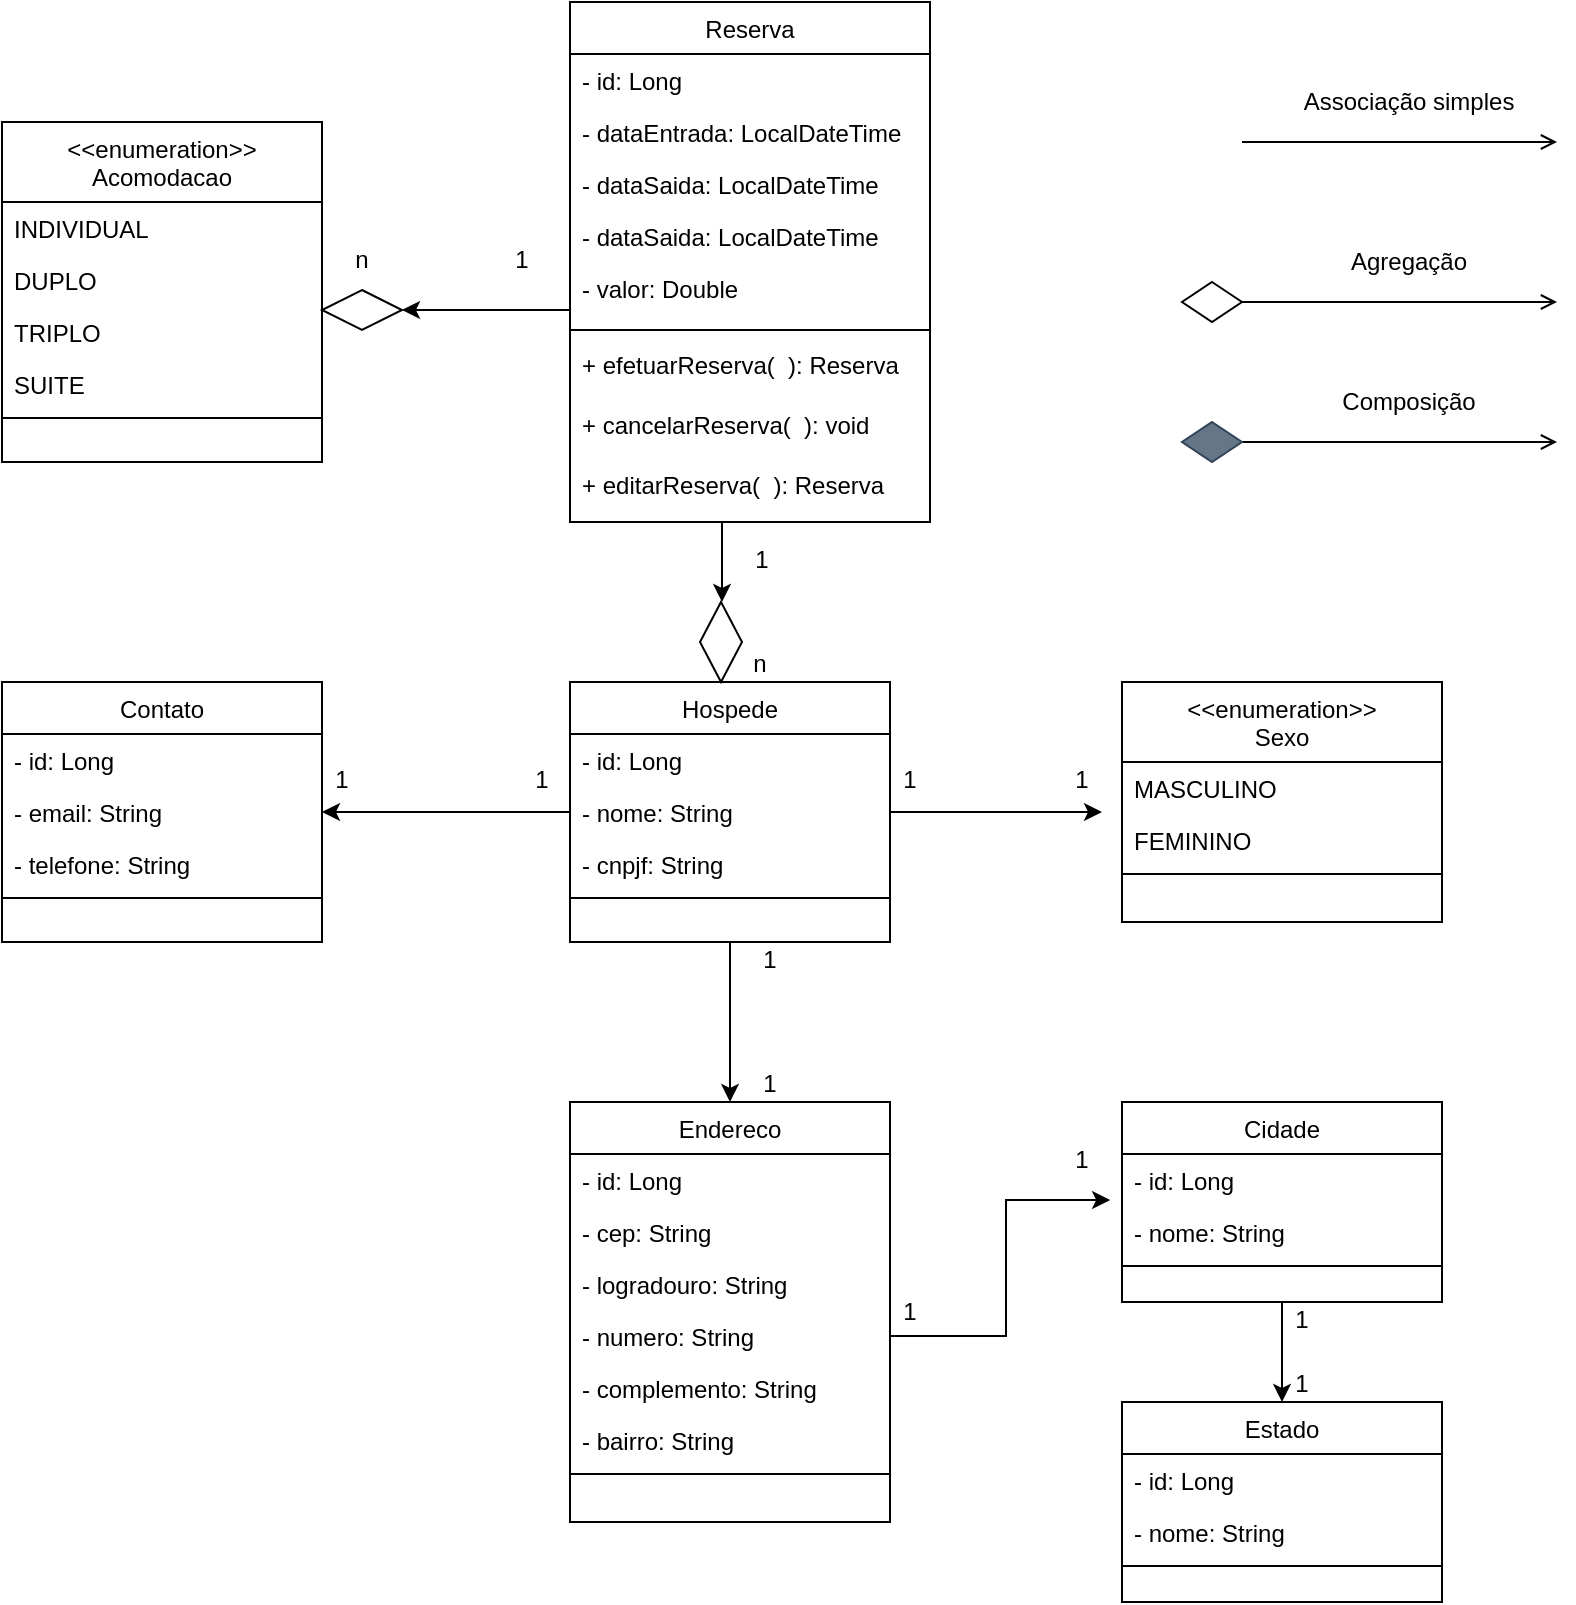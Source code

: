 <mxfile version="21.5.2" type="device">
  <diagram id="C5RBs43oDa-KdzZeNtuy" name="Page-1">
    <mxGraphModel dx="880" dy="484" grid="1" gridSize="10" guides="1" tooltips="1" connect="1" arrows="1" fold="1" page="1" pageScale="1" pageWidth="827" pageHeight="1169" math="0" shadow="0">
      <root>
        <mxCell id="WIyWlLk6GJQsqaUBKTNV-0" />
        <mxCell id="WIyWlLk6GJQsqaUBKTNV-1" parent="WIyWlLk6GJQsqaUBKTNV-0" />
        <mxCell id="zkfFHV4jXpPFQw0GAbJ--26" value="" style="endArrow=open;shadow=0;strokeWidth=1;rounded=0;endFill=1;edgeStyle=elbowEdgeStyle;elbow=vertical;" parent="WIyWlLk6GJQsqaUBKTNV-1" edge="1">
          <mxGeometry x="0.5" y="41" relative="1" as="geometry">
            <mxPoint x="660" y="90" as="sourcePoint" />
            <mxPoint x="817.5" y="90.497" as="targetPoint" />
            <mxPoint x="-40" y="32" as="offset" />
          </mxGeometry>
        </mxCell>
        <mxCell id="zkfFHV4jXpPFQw0GAbJ--29" value="Associação simples" style="text;html=1;resizable=0;points=[];;align=center;verticalAlign=middle;labelBackgroundColor=none;rounded=0;shadow=0;strokeWidth=1;fontSize=12;" parent="zkfFHV4jXpPFQw0GAbJ--26" vertex="1" connectable="0">
          <mxGeometry x="0.5" y="49" relative="1" as="geometry">
            <mxPoint x="-36" y="29" as="offset" />
          </mxGeometry>
        </mxCell>
        <mxCell id="vtJ8CXZ5d6fNkZwv_1oy-24" style="edgeStyle=orthogonalEdgeStyle;rounded=0;orthogonalLoop=1;jettySize=auto;html=1;entryX=0.5;entryY=0;entryDx=0;entryDy=0;" edge="1" parent="WIyWlLk6GJQsqaUBKTNV-1" source="2EbZH6B4zTFMJtdcwyeO-7" target="2EbZH6B4zTFMJtdcwyeO-19">
          <mxGeometry relative="1" as="geometry" />
        </mxCell>
        <mxCell id="2EbZH6B4zTFMJtdcwyeO-7" value="Hospede" style="swimlane;fontStyle=0;align=center;verticalAlign=top;childLayout=stackLayout;horizontal=1;startSize=26;horizontalStack=0;resizeParent=1;resizeLast=0;collapsible=1;marginBottom=0;rounded=0;shadow=0;strokeWidth=1;" parent="WIyWlLk6GJQsqaUBKTNV-1" vertex="1">
          <mxGeometry x="324" y="360" width="160" height="130" as="geometry">
            <mxRectangle x="230" y="140" width="160" height="26" as="alternateBounds" />
          </mxGeometry>
        </mxCell>
        <mxCell id="2EbZH6B4zTFMJtdcwyeO-59" value="- id: Long" style="text;align=left;verticalAlign=top;spacingLeft=4;spacingRight=4;overflow=hidden;rotatable=0;points=[[0,0.5],[1,0.5]];portConstraint=eastwest;" parent="2EbZH6B4zTFMJtdcwyeO-7" vertex="1">
          <mxGeometry y="26" width="160" height="26" as="geometry" />
        </mxCell>
        <mxCell id="vtJ8CXZ5d6fNkZwv_1oy-33" style="edgeStyle=orthogonalEdgeStyle;rounded=0;orthogonalLoop=1;jettySize=auto;html=1;" edge="1" parent="2EbZH6B4zTFMJtdcwyeO-7" source="2EbZH6B4zTFMJtdcwyeO-8">
          <mxGeometry relative="1" as="geometry">
            <mxPoint x="266" y="65" as="targetPoint" />
          </mxGeometry>
        </mxCell>
        <mxCell id="2EbZH6B4zTFMJtdcwyeO-8" value="- nome: String" style="text;align=left;verticalAlign=top;spacingLeft=4;spacingRight=4;overflow=hidden;rotatable=0;points=[[0,0.5],[1,0.5]];portConstraint=eastwest;" parent="2EbZH6B4zTFMJtdcwyeO-7" vertex="1">
          <mxGeometry y="52" width="160" height="26" as="geometry" />
        </mxCell>
        <mxCell id="2EbZH6B4zTFMJtdcwyeO-9" value="- cnpjf: String" style="text;align=left;verticalAlign=top;spacingLeft=4;spacingRight=4;overflow=hidden;rotatable=0;points=[[0,0.5],[1,0.5]];portConstraint=eastwest;rounded=0;shadow=0;html=0;" parent="2EbZH6B4zTFMJtdcwyeO-7" vertex="1">
          <mxGeometry y="78" width="160" height="26" as="geometry" />
        </mxCell>
        <mxCell id="2EbZH6B4zTFMJtdcwyeO-11" value="" style="line;html=1;strokeWidth=1;align=left;verticalAlign=middle;spacingTop=-1;spacingLeft=3;spacingRight=3;rotatable=0;labelPosition=right;points=[];portConstraint=eastwest;" parent="2EbZH6B4zTFMJtdcwyeO-7" vertex="1">
          <mxGeometry y="104" width="160" height="8" as="geometry" />
        </mxCell>
        <mxCell id="2EbZH6B4zTFMJtdcwyeO-19" value="Endereco" style="swimlane;fontStyle=0;align=center;verticalAlign=top;childLayout=stackLayout;horizontal=1;startSize=26;horizontalStack=0;resizeParent=1;resizeLast=0;collapsible=1;marginBottom=0;rounded=0;shadow=0;strokeWidth=1;" parent="WIyWlLk6GJQsqaUBKTNV-1" vertex="1">
          <mxGeometry x="324" y="570" width="160" height="210" as="geometry">
            <mxRectangle x="230" y="140" width="160" height="26" as="alternateBounds" />
          </mxGeometry>
        </mxCell>
        <mxCell id="2EbZH6B4zTFMJtdcwyeO-62" value="- id: Long" style="text;align=left;verticalAlign=top;spacingLeft=4;spacingRight=4;overflow=hidden;rotatable=0;points=[[0,0.5],[1,0.5]];portConstraint=eastwest;" parent="2EbZH6B4zTFMJtdcwyeO-19" vertex="1">
          <mxGeometry y="26" width="160" height="26" as="geometry" />
        </mxCell>
        <mxCell id="2EbZH6B4zTFMJtdcwyeO-20" value="- cep: String" style="text;align=left;verticalAlign=top;spacingLeft=4;spacingRight=4;overflow=hidden;rotatable=0;points=[[0,0.5],[1,0.5]];portConstraint=eastwest;" parent="2EbZH6B4zTFMJtdcwyeO-19" vertex="1">
          <mxGeometry y="52" width="160" height="26" as="geometry" />
        </mxCell>
        <mxCell id="2EbZH6B4zTFMJtdcwyeO-21" value="- logradouro: String&#xa;" style="text;align=left;verticalAlign=top;spacingLeft=4;spacingRight=4;overflow=hidden;rotatable=0;points=[[0,0.5],[1,0.5]];portConstraint=eastwest;rounded=0;shadow=0;html=0;" parent="2EbZH6B4zTFMJtdcwyeO-19" vertex="1">
          <mxGeometry y="78" width="160" height="26" as="geometry" />
        </mxCell>
        <mxCell id="2EbZH6B4zTFMJtdcwyeO-22" value="- numero: String" style="text;align=left;verticalAlign=top;spacingLeft=4;spacingRight=4;overflow=hidden;rotatable=0;points=[[0,0.5],[1,0.5]];portConstraint=eastwest;rounded=0;shadow=0;html=0;" parent="2EbZH6B4zTFMJtdcwyeO-19" vertex="1">
          <mxGeometry y="104" width="160" height="26" as="geometry" />
        </mxCell>
        <mxCell id="2EbZH6B4zTFMJtdcwyeO-29" value="- complemento: String" style="text;align=left;verticalAlign=top;spacingLeft=4;spacingRight=4;overflow=hidden;rotatable=0;points=[[0,0.5],[1,0.5]];portConstraint=eastwest;rounded=0;shadow=0;html=0;" parent="2EbZH6B4zTFMJtdcwyeO-19" vertex="1">
          <mxGeometry y="130" width="160" height="26" as="geometry" />
        </mxCell>
        <mxCell id="2EbZH6B4zTFMJtdcwyeO-30" value="- bairro: String" style="text;align=left;verticalAlign=top;spacingLeft=4;spacingRight=4;overflow=hidden;rotatable=0;points=[[0,0.5],[1,0.5]];portConstraint=eastwest;rounded=0;shadow=0;html=0;" parent="2EbZH6B4zTFMJtdcwyeO-19" vertex="1">
          <mxGeometry y="156" width="160" height="26" as="geometry" />
        </mxCell>
        <mxCell id="2EbZH6B4zTFMJtdcwyeO-23" value="" style="line;html=1;strokeWidth=1;align=left;verticalAlign=middle;spacingTop=-1;spacingLeft=3;spacingRight=3;rotatable=0;labelPosition=right;points=[];portConstraint=eastwest;" parent="2EbZH6B4zTFMJtdcwyeO-19" vertex="1">
          <mxGeometry y="182" width="160" height="8" as="geometry" />
        </mxCell>
        <mxCell id="2EbZH6B4zTFMJtdcwyeO-24" value="Contato" style="swimlane;fontStyle=0;align=center;verticalAlign=top;childLayout=stackLayout;horizontal=1;startSize=26;horizontalStack=0;resizeParent=1;resizeLast=0;collapsible=1;marginBottom=0;rounded=0;shadow=0;strokeWidth=1;" parent="WIyWlLk6GJQsqaUBKTNV-1" vertex="1">
          <mxGeometry x="40" y="360" width="160" height="130" as="geometry">
            <mxRectangle x="230" y="140" width="160" height="26" as="alternateBounds" />
          </mxGeometry>
        </mxCell>
        <mxCell id="2EbZH6B4zTFMJtdcwyeO-61" value="- id: Long" style="text;align=left;verticalAlign=top;spacingLeft=4;spacingRight=4;overflow=hidden;rotatable=0;points=[[0,0.5],[1,0.5]];portConstraint=eastwest;" parent="2EbZH6B4zTFMJtdcwyeO-24" vertex="1">
          <mxGeometry y="26" width="160" height="26" as="geometry" />
        </mxCell>
        <mxCell id="2EbZH6B4zTFMJtdcwyeO-25" value="- email: String" style="text;align=left;verticalAlign=top;spacingLeft=4;spacingRight=4;overflow=hidden;rotatable=0;points=[[0,0.5],[1,0.5]];portConstraint=eastwest;" parent="2EbZH6B4zTFMJtdcwyeO-24" vertex="1">
          <mxGeometry y="52" width="160" height="26" as="geometry" />
        </mxCell>
        <mxCell id="2EbZH6B4zTFMJtdcwyeO-26" value="- telefone: String" style="text;align=left;verticalAlign=top;spacingLeft=4;spacingRight=4;overflow=hidden;rotatable=0;points=[[0,0.5],[1,0.5]];portConstraint=eastwest;rounded=0;shadow=0;html=0;" parent="2EbZH6B4zTFMJtdcwyeO-24" vertex="1">
          <mxGeometry y="78" width="160" height="26" as="geometry" />
        </mxCell>
        <mxCell id="2EbZH6B4zTFMJtdcwyeO-28" value="" style="line;html=1;strokeWidth=1;align=left;verticalAlign=middle;spacingTop=-1;spacingLeft=3;spacingRight=3;rotatable=0;labelPosition=right;points=[];portConstraint=eastwest;" parent="2EbZH6B4zTFMJtdcwyeO-24" vertex="1">
          <mxGeometry y="104" width="160" height="8" as="geometry" />
        </mxCell>
        <mxCell id="vtJ8CXZ5d6fNkZwv_1oy-29" style="edgeStyle=orthogonalEdgeStyle;rounded=0;orthogonalLoop=1;jettySize=auto;html=1;entryX=0.5;entryY=0;entryDx=0;entryDy=0;" edge="1" parent="WIyWlLk6GJQsqaUBKTNV-1" source="2EbZH6B4zTFMJtdcwyeO-32" target="2EbZH6B4zTFMJtdcwyeO-37">
          <mxGeometry relative="1" as="geometry" />
        </mxCell>
        <mxCell id="2EbZH6B4zTFMJtdcwyeO-32" value="Cidade" style="swimlane;fontStyle=0;align=center;verticalAlign=top;childLayout=stackLayout;horizontal=1;startSize=26;horizontalStack=0;resizeParent=1;resizeLast=0;collapsible=1;marginBottom=0;rounded=0;shadow=0;strokeWidth=1;" parent="WIyWlLk6GJQsqaUBKTNV-1" vertex="1">
          <mxGeometry x="600" y="570" width="160" height="100" as="geometry">
            <mxRectangle x="230" y="140" width="160" height="26" as="alternateBounds" />
          </mxGeometry>
        </mxCell>
        <mxCell id="2EbZH6B4zTFMJtdcwyeO-64" value="- id: Long" style="text;align=left;verticalAlign=top;spacingLeft=4;spacingRight=4;overflow=hidden;rotatable=0;points=[[0,0.5],[1,0.5]];portConstraint=eastwest;" parent="2EbZH6B4zTFMJtdcwyeO-32" vertex="1">
          <mxGeometry y="26" width="160" height="26" as="geometry" />
        </mxCell>
        <mxCell id="2EbZH6B4zTFMJtdcwyeO-33" value="- nome: String" style="text;align=left;verticalAlign=top;spacingLeft=4;spacingRight=4;overflow=hidden;rotatable=0;points=[[0,0.5],[1,0.5]];portConstraint=eastwest;" parent="2EbZH6B4zTFMJtdcwyeO-32" vertex="1">
          <mxGeometry y="52" width="160" height="26" as="geometry" />
        </mxCell>
        <mxCell id="2EbZH6B4zTFMJtdcwyeO-36" value="" style="line;html=1;strokeWidth=1;align=left;verticalAlign=middle;spacingTop=-1;spacingLeft=3;spacingRight=3;rotatable=0;labelPosition=right;points=[];portConstraint=eastwest;" parent="2EbZH6B4zTFMJtdcwyeO-32" vertex="1">
          <mxGeometry y="78" width="160" height="8" as="geometry" />
        </mxCell>
        <mxCell id="2EbZH6B4zTFMJtdcwyeO-37" value="Estado" style="swimlane;fontStyle=0;align=center;verticalAlign=top;childLayout=stackLayout;horizontal=1;startSize=26;horizontalStack=0;resizeParent=1;resizeLast=0;collapsible=1;marginBottom=0;rounded=0;shadow=0;strokeWidth=1;" parent="WIyWlLk6GJQsqaUBKTNV-1" vertex="1">
          <mxGeometry x="600" y="720" width="160" height="100" as="geometry">
            <mxRectangle x="230" y="140" width="160" height="26" as="alternateBounds" />
          </mxGeometry>
        </mxCell>
        <mxCell id="2EbZH6B4zTFMJtdcwyeO-63" value="- id: Long" style="text;align=left;verticalAlign=top;spacingLeft=4;spacingRight=4;overflow=hidden;rotatable=0;points=[[0,0.5],[1,0.5]];portConstraint=eastwest;" parent="2EbZH6B4zTFMJtdcwyeO-37" vertex="1">
          <mxGeometry y="26" width="160" height="26" as="geometry" />
        </mxCell>
        <mxCell id="2EbZH6B4zTFMJtdcwyeO-38" value="- nome: String" style="text;align=left;verticalAlign=top;spacingLeft=4;spacingRight=4;overflow=hidden;rotatable=0;points=[[0,0.5],[1,0.5]];portConstraint=eastwest;" parent="2EbZH6B4zTFMJtdcwyeO-37" vertex="1">
          <mxGeometry y="52" width="160" height="26" as="geometry" />
        </mxCell>
        <mxCell id="2EbZH6B4zTFMJtdcwyeO-39" value="" style="line;html=1;strokeWidth=1;align=left;verticalAlign=middle;spacingTop=-1;spacingLeft=3;spacingRight=3;rotatable=0;labelPosition=right;points=[];portConstraint=eastwest;" parent="2EbZH6B4zTFMJtdcwyeO-37" vertex="1">
          <mxGeometry y="78" width="160" height="8" as="geometry" />
        </mxCell>
        <mxCell id="vtJ8CXZ5d6fNkZwv_1oy-36" value="" style="edgeStyle=orthogonalEdgeStyle;rounded=0;orthogonalLoop=1;jettySize=auto;html=1;" edge="1" parent="WIyWlLk6GJQsqaUBKTNV-1" source="2EbZH6B4zTFMJtdcwyeO-40" target="vtJ8CXZ5d6fNkZwv_1oy-35">
          <mxGeometry relative="1" as="geometry">
            <Array as="points">
              <mxPoint x="300" y="174" />
              <mxPoint x="300" y="174" />
            </Array>
          </mxGeometry>
        </mxCell>
        <mxCell id="2EbZH6B4zTFMJtdcwyeO-40" value="Reserva" style="swimlane;fontStyle=0;align=center;verticalAlign=top;childLayout=stackLayout;horizontal=1;startSize=26;horizontalStack=0;resizeParent=1;resizeLast=0;collapsible=1;marginBottom=0;rounded=0;shadow=0;strokeWidth=1;" parent="WIyWlLk6GJQsqaUBKTNV-1" vertex="1">
          <mxGeometry x="324" y="20" width="180" height="260" as="geometry">
            <mxRectangle x="230" y="140" width="160" height="26" as="alternateBounds" />
          </mxGeometry>
        </mxCell>
        <mxCell id="2EbZH6B4zTFMJtdcwyeO-60" value="- id: Long" style="text;align=left;verticalAlign=top;spacingLeft=4;spacingRight=4;overflow=hidden;rotatable=0;points=[[0,0.5],[1,0.5]];portConstraint=eastwest;" parent="2EbZH6B4zTFMJtdcwyeO-40" vertex="1">
          <mxGeometry y="26" width="180" height="26" as="geometry" />
        </mxCell>
        <mxCell id="2EbZH6B4zTFMJtdcwyeO-45" value="- dataEntrada: LocalDateTime" style="text;align=left;verticalAlign=top;spacingLeft=4;spacingRight=4;overflow=hidden;rotatable=0;points=[[0,0.5],[1,0.5]];portConstraint=eastwest;rounded=0;shadow=0;html=0;" parent="2EbZH6B4zTFMJtdcwyeO-40" vertex="1">
          <mxGeometry y="52" width="180" height="26" as="geometry" />
        </mxCell>
        <mxCell id="vtJ8CXZ5d6fNkZwv_1oy-34" value="- dataSaida: LocalDateTime" style="text;align=left;verticalAlign=top;spacingLeft=4;spacingRight=4;overflow=hidden;rotatable=0;points=[[0,0.5],[1,0.5]];portConstraint=eastwest;rounded=0;shadow=0;html=0;" vertex="1" parent="2EbZH6B4zTFMJtdcwyeO-40">
          <mxGeometry y="78" width="180" height="26" as="geometry" />
        </mxCell>
        <mxCell id="2EbZH6B4zTFMJtdcwyeO-47" value="- dataSaida: LocalDateTime" style="text;align=left;verticalAlign=top;spacingLeft=4;spacingRight=4;overflow=hidden;rotatable=0;points=[[0,0.5],[1,0.5]];portConstraint=eastwest;rounded=0;shadow=0;html=0;" parent="2EbZH6B4zTFMJtdcwyeO-40" vertex="1">
          <mxGeometry y="104" width="180" height="26" as="geometry" />
        </mxCell>
        <mxCell id="2EbZH6B4zTFMJtdcwyeO-48" value="- valor: Double" style="text;align=left;verticalAlign=top;spacingLeft=4;spacingRight=4;overflow=hidden;rotatable=0;points=[[0,0.5],[1,0.5]];portConstraint=eastwest;rounded=0;shadow=0;html=0;" parent="2EbZH6B4zTFMJtdcwyeO-40" vertex="1">
          <mxGeometry y="130" width="180" height="30" as="geometry" />
        </mxCell>
        <mxCell id="2EbZH6B4zTFMJtdcwyeO-46" value="" style="line;html=1;strokeWidth=1;align=left;verticalAlign=middle;spacingTop=-1;spacingLeft=3;spacingRight=3;rotatable=0;labelPosition=right;points=[];portConstraint=eastwest;" parent="2EbZH6B4zTFMJtdcwyeO-40" vertex="1">
          <mxGeometry y="160" width="180" height="8" as="geometry" />
        </mxCell>
        <mxCell id="vtJ8CXZ5d6fNkZwv_1oy-43" value="+ efetuarReserva(  ): Reserva" style="text;align=left;verticalAlign=top;spacingLeft=4;spacingRight=4;overflow=hidden;rotatable=0;points=[[0,0.5],[1,0.5]];portConstraint=eastwest;rounded=0;shadow=0;html=0;" vertex="1" parent="2EbZH6B4zTFMJtdcwyeO-40">
          <mxGeometry y="168" width="180" height="30" as="geometry" />
        </mxCell>
        <mxCell id="vtJ8CXZ5d6fNkZwv_1oy-44" value="+ cancelarReserva(  ): void" style="text;align=left;verticalAlign=top;spacingLeft=4;spacingRight=4;overflow=hidden;rotatable=0;points=[[0,0.5],[1,0.5]];portConstraint=eastwest;rounded=0;shadow=0;html=0;" vertex="1" parent="2EbZH6B4zTFMJtdcwyeO-40">
          <mxGeometry y="198" width="180" height="30" as="geometry" />
        </mxCell>
        <mxCell id="vtJ8CXZ5d6fNkZwv_1oy-45" value="+ editarReserva(  ): Reserva" style="text;align=left;verticalAlign=top;spacingLeft=4;spacingRight=4;overflow=hidden;rotatable=0;points=[[0,0.5],[1,0.5]];portConstraint=eastwest;rounded=0;shadow=0;html=0;" vertex="1" parent="2EbZH6B4zTFMJtdcwyeO-40">
          <mxGeometry y="228" width="180" height="30" as="geometry" />
        </mxCell>
        <mxCell id="2EbZH6B4zTFMJtdcwyeO-49" value="&lt;&lt;enumeration&gt;&gt; &#xa;Acomodacao" style="swimlane;fontStyle=0;align=center;verticalAlign=top;childLayout=stackLayout;horizontal=1;startSize=40;horizontalStack=0;resizeParent=1;resizeLast=0;collapsible=1;marginBottom=0;rounded=0;shadow=0;strokeWidth=1;" parent="WIyWlLk6GJQsqaUBKTNV-1" vertex="1">
          <mxGeometry x="40" y="80" width="160" height="170" as="geometry">
            <mxRectangle x="230" y="140" width="160" height="26" as="alternateBounds" />
          </mxGeometry>
        </mxCell>
        <mxCell id="2EbZH6B4zTFMJtdcwyeO-51" value="INDIVIDUAL" style="text;align=left;verticalAlign=top;spacingLeft=4;spacingRight=4;overflow=hidden;rotatable=0;points=[[0,0.5],[1,0.5]];portConstraint=eastwest;rounded=0;shadow=0;html=0;" parent="2EbZH6B4zTFMJtdcwyeO-49" vertex="1">
          <mxGeometry y="40" width="160" height="26" as="geometry" />
        </mxCell>
        <mxCell id="2EbZH6B4zTFMJtdcwyeO-55" value="DUPLO" style="text;align=left;verticalAlign=top;spacingLeft=4;spacingRight=4;overflow=hidden;rotatable=0;points=[[0,0.5],[1,0.5]];portConstraint=eastwest;rounded=0;shadow=0;html=0;" parent="2EbZH6B4zTFMJtdcwyeO-49" vertex="1">
          <mxGeometry y="66" width="160" height="26" as="geometry" />
        </mxCell>
        <mxCell id="2EbZH6B4zTFMJtdcwyeO-56" value="TRIPLO" style="text;align=left;verticalAlign=top;spacingLeft=4;spacingRight=4;overflow=hidden;rotatable=0;points=[[0,0.5],[1,0.5]];portConstraint=eastwest;rounded=0;shadow=0;html=0;" parent="2EbZH6B4zTFMJtdcwyeO-49" vertex="1">
          <mxGeometry y="92" width="160" height="26" as="geometry" />
        </mxCell>
        <mxCell id="2EbZH6B4zTFMJtdcwyeO-57" value="SUITE" style="text;align=left;verticalAlign=top;spacingLeft=4;spacingRight=4;overflow=hidden;rotatable=0;points=[[0,0.5],[1,0.5]];portConstraint=eastwest;rounded=0;shadow=0;html=0;" parent="2EbZH6B4zTFMJtdcwyeO-49" vertex="1">
          <mxGeometry y="118" width="160" height="26" as="geometry" />
        </mxCell>
        <mxCell id="2EbZH6B4zTFMJtdcwyeO-53" value="" style="line;html=1;strokeWidth=1;align=left;verticalAlign=middle;spacingTop=-1;spacingLeft=3;spacingRight=3;rotatable=0;labelPosition=right;points=[];portConstraint=eastwest;" parent="2EbZH6B4zTFMJtdcwyeO-49" vertex="1">
          <mxGeometry y="144" width="160" height="8" as="geometry" />
        </mxCell>
        <mxCell id="vtJ8CXZ5d6fNkZwv_1oy-2" value="" style="endArrow=open;shadow=0;strokeWidth=1;rounded=0;endFill=1;edgeStyle=elbowEdgeStyle;elbow=vertical;" edge="1" parent="WIyWlLk6GJQsqaUBKTNV-1">
          <mxGeometry x="0.5" y="41" relative="1" as="geometry">
            <mxPoint x="660" y="170" as="sourcePoint" />
            <mxPoint x="817.5" y="170.497" as="targetPoint" />
            <mxPoint x="-40" y="32" as="offset" />
          </mxGeometry>
        </mxCell>
        <mxCell id="vtJ8CXZ5d6fNkZwv_1oy-3" value="Agregação" style="text;html=1;resizable=0;points=[];;align=center;verticalAlign=middle;labelBackgroundColor=none;rounded=0;shadow=0;strokeWidth=1;fontSize=12;" vertex="1" connectable="0" parent="vtJ8CXZ5d6fNkZwv_1oy-2">
          <mxGeometry x="0.5" y="49" relative="1" as="geometry">
            <mxPoint x="-36" y="29" as="offset" />
          </mxGeometry>
        </mxCell>
        <mxCell id="vtJ8CXZ5d6fNkZwv_1oy-4" value="" style="rhombus;whiteSpace=wrap;html=1;" vertex="1" parent="WIyWlLk6GJQsqaUBKTNV-1">
          <mxGeometry x="630" y="160" width="30" height="20" as="geometry" />
        </mxCell>
        <mxCell id="vtJ8CXZ5d6fNkZwv_1oy-5" value="" style="endArrow=open;shadow=0;strokeWidth=1;rounded=0;endFill=1;edgeStyle=elbowEdgeStyle;elbow=vertical;" edge="1" parent="WIyWlLk6GJQsqaUBKTNV-1">
          <mxGeometry x="0.5" y="41" relative="1" as="geometry">
            <mxPoint x="660" y="240" as="sourcePoint" />
            <mxPoint x="817.5" y="240.497" as="targetPoint" />
            <mxPoint x="-40" y="32" as="offset" />
          </mxGeometry>
        </mxCell>
        <mxCell id="vtJ8CXZ5d6fNkZwv_1oy-6" value="Composição" style="text;html=1;resizable=0;points=[];;align=center;verticalAlign=middle;labelBackgroundColor=none;rounded=0;shadow=0;strokeWidth=1;fontSize=12;" vertex="1" connectable="0" parent="vtJ8CXZ5d6fNkZwv_1oy-5">
          <mxGeometry x="0.5" y="49" relative="1" as="geometry">
            <mxPoint x="-36" y="29" as="offset" />
          </mxGeometry>
        </mxCell>
        <mxCell id="vtJ8CXZ5d6fNkZwv_1oy-7" value="" style="rhombus;whiteSpace=wrap;html=1;fillColor=#647687;fontColor=#ffffff;strokeColor=#314354;" vertex="1" parent="WIyWlLk6GJQsqaUBKTNV-1">
          <mxGeometry x="630" y="230" width="30" height="20" as="geometry" />
        </mxCell>
        <mxCell id="vtJ8CXZ5d6fNkZwv_1oy-8" value="&lt;&lt;enumeration&gt;&gt; &#xa;Sexo" style="swimlane;fontStyle=0;align=center;verticalAlign=top;childLayout=stackLayout;horizontal=1;startSize=40;horizontalStack=0;resizeParent=1;resizeLast=0;collapsible=1;marginBottom=0;rounded=0;shadow=0;strokeWidth=1;" vertex="1" parent="WIyWlLk6GJQsqaUBKTNV-1">
          <mxGeometry x="600" y="360" width="160" height="120" as="geometry">
            <mxRectangle x="230" y="140" width="160" height="26" as="alternateBounds" />
          </mxGeometry>
        </mxCell>
        <mxCell id="vtJ8CXZ5d6fNkZwv_1oy-9" value="MASCULINO" style="text;align=left;verticalAlign=top;spacingLeft=4;spacingRight=4;overflow=hidden;rotatable=0;points=[[0,0.5],[1,0.5]];portConstraint=eastwest;rounded=0;shadow=0;html=0;" vertex="1" parent="vtJ8CXZ5d6fNkZwv_1oy-8">
          <mxGeometry y="40" width="160" height="26" as="geometry" />
        </mxCell>
        <mxCell id="vtJ8CXZ5d6fNkZwv_1oy-10" value="FEMININO" style="text;align=left;verticalAlign=top;spacingLeft=4;spacingRight=4;overflow=hidden;rotatable=0;points=[[0,0.5],[1,0.5]];portConstraint=eastwest;rounded=0;shadow=0;html=0;" vertex="1" parent="vtJ8CXZ5d6fNkZwv_1oy-8">
          <mxGeometry y="66" width="160" height="26" as="geometry" />
        </mxCell>
        <mxCell id="vtJ8CXZ5d6fNkZwv_1oy-13" value="" style="line;html=1;strokeWidth=1;align=left;verticalAlign=middle;spacingTop=-1;spacingLeft=3;spacingRight=3;rotatable=0;labelPosition=right;points=[];portConstraint=eastwest;" vertex="1" parent="vtJ8CXZ5d6fNkZwv_1oy-8">
          <mxGeometry y="92" width="160" height="8" as="geometry" />
        </mxCell>
        <mxCell id="vtJ8CXZ5d6fNkZwv_1oy-25" style="edgeStyle=orthogonalEdgeStyle;rounded=0;orthogonalLoop=1;jettySize=auto;html=1;entryX=-0.037;entryY=-0.115;entryDx=0;entryDy=0;entryPerimeter=0;" edge="1" parent="WIyWlLk6GJQsqaUBKTNV-1" source="2EbZH6B4zTFMJtdcwyeO-22" target="2EbZH6B4zTFMJtdcwyeO-33">
          <mxGeometry relative="1" as="geometry" />
        </mxCell>
        <mxCell id="vtJ8CXZ5d6fNkZwv_1oy-30" style="edgeStyle=orthogonalEdgeStyle;rounded=0;orthogonalLoop=1;jettySize=auto;html=1;entryX=1;entryY=0.5;entryDx=0;entryDy=0;" edge="1" parent="WIyWlLk6GJQsqaUBKTNV-1" source="2EbZH6B4zTFMJtdcwyeO-8" target="2EbZH6B4zTFMJtdcwyeO-25">
          <mxGeometry relative="1" as="geometry" />
        </mxCell>
        <mxCell id="vtJ8CXZ5d6fNkZwv_1oy-35" value="" style="rhombus;whiteSpace=wrap;html=1;verticalAlign=top;fontStyle=0;startSize=26;rounded=0;shadow=0;strokeWidth=1;" vertex="1" parent="WIyWlLk6GJQsqaUBKTNV-1">
          <mxGeometry x="200" y="164" width="40" height="20" as="geometry" />
        </mxCell>
        <mxCell id="vtJ8CXZ5d6fNkZwv_1oy-40" value="" style="rhombus;whiteSpace=wrap;html=1;verticalAlign=top;fontStyle=0;startSize=26;rounded=0;shadow=0;strokeWidth=1;" vertex="1" parent="WIyWlLk6GJQsqaUBKTNV-1">
          <mxGeometry x="389" y="320" width="21" height="40" as="geometry" />
        </mxCell>
        <mxCell id="vtJ8CXZ5d6fNkZwv_1oy-41" value="" style="edgeStyle=orthogonalEdgeStyle;rounded=0;orthogonalLoop=1;jettySize=auto;html=1;" edge="1" parent="WIyWlLk6GJQsqaUBKTNV-1">
          <mxGeometry relative="1" as="geometry">
            <mxPoint x="400" y="290" as="sourcePoint" />
            <mxPoint x="400" y="320" as="targetPoint" />
            <Array as="points">
              <mxPoint x="400" y="280" />
              <mxPoint x="400" y="280" />
            </Array>
          </mxGeometry>
        </mxCell>
        <mxCell id="vtJ8CXZ5d6fNkZwv_1oy-46" value="n" style="text;html=1;strokeColor=none;fillColor=none;align=center;verticalAlign=middle;whiteSpace=wrap;rounded=0;" vertex="1" parent="WIyWlLk6GJQsqaUBKTNV-1">
          <mxGeometry x="190" y="140" width="60" height="17.5" as="geometry" />
        </mxCell>
        <mxCell id="vtJ8CXZ5d6fNkZwv_1oy-47" value="1" style="text;html=1;strokeColor=none;fillColor=none;align=center;verticalAlign=middle;whiteSpace=wrap;rounded=0;" vertex="1" parent="WIyWlLk6GJQsqaUBKTNV-1">
          <mxGeometry x="290" y="140" width="20" height="17.5" as="geometry" />
        </mxCell>
        <mxCell id="vtJ8CXZ5d6fNkZwv_1oy-48" value="1" style="text;html=1;strokeColor=none;fillColor=none;align=center;verticalAlign=middle;whiteSpace=wrap;rounded=0;" vertex="1" parent="WIyWlLk6GJQsqaUBKTNV-1">
          <mxGeometry x="410" y="290" width="20" height="17.5" as="geometry" />
        </mxCell>
        <mxCell id="vtJ8CXZ5d6fNkZwv_1oy-49" value="n" style="text;html=1;strokeColor=none;fillColor=none;align=center;verticalAlign=middle;whiteSpace=wrap;rounded=0;" vertex="1" parent="WIyWlLk6GJQsqaUBKTNV-1">
          <mxGeometry x="389" y="342.5" width="60" height="17.5" as="geometry" />
        </mxCell>
        <mxCell id="vtJ8CXZ5d6fNkZwv_1oy-50" value="1" style="text;html=1;strokeColor=none;fillColor=none;align=center;verticalAlign=middle;whiteSpace=wrap;rounded=0;" vertex="1" parent="WIyWlLk6GJQsqaUBKTNV-1">
          <mxGeometry x="484" y="400" width="20" height="17.5" as="geometry" />
        </mxCell>
        <mxCell id="vtJ8CXZ5d6fNkZwv_1oy-52" value="1" style="text;html=1;strokeColor=none;fillColor=none;align=center;verticalAlign=middle;whiteSpace=wrap;rounded=0;" vertex="1" parent="WIyWlLk6GJQsqaUBKTNV-1">
          <mxGeometry x="570" y="400" width="20" height="17.5" as="geometry" />
        </mxCell>
        <mxCell id="vtJ8CXZ5d6fNkZwv_1oy-53" value="1" style="text;html=1;strokeColor=none;fillColor=none;align=center;verticalAlign=middle;whiteSpace=wrap;rounded=0;" vertex="1" parent="WIyWlLk6GJQsqaUBKTNV-1">
          <mxGeometry x="300" y="400" width="20" height="17.5" as="geometry" />
        </mxCell>
        <mxCell id="vtJ8CXZ5d6fNkZwv_1oy-54" value="1" style="text;html=1;strokeColor=none;fillColor=none;align=center;verticalAlign=middle;whiteSpace=wrap;rounded=0;" vertex="1" parent="WIyWlLk6GJQsqaUBKTNV-1">
          <mxGeometry x="200" y="400" width="20" height="17.5" as="geometry" />
        </mxCell>
        <mxCell id="vtJ8CXZ5d6fNkZwv_1oy-55" value="1" style="text;html=1;strokeColor=none;fillColor=none;align=center;verticalAlign=middle;whiteSpace=wrap;rounded=0;" vertex="1" parent="WIyWlLk6GJQsqaUBKTNV-1">
          <mxGeometry x="414" y="490" width="20" height="17.5" as="geometry" />
        </mxCell>
        <mxCell id="vtJ8CXZ5d6fNkZwv_1oy-56" value="1" style="text;html=1;strokeColor=none;fillColor=none;align=center;verticalAlign=middle;whiteSpace=wrap;rounded=0;" vertex="1" parent="WIyWlLk6GJQsqaUBKTNV-1">
          <mxGeometry x="414" y="552.5" width="20" height="17.5" as="geometry" />
        </mxCell>
        <mxCell id="vtJ8CXZ5d6fNkZwv_1oy-57" value="1" style="text;html=1;strokeColor=none;fillColor=none;align=center;verticalAlign=middle;whiteSpace=wrap;rounded=0;" vertex="1" parent="WIyWlLk6GJQsqaUBKTNV-1">
          <mxGeometry x="484" y="666.25" width="20" height="17.5" as="geometry" />
        </mxCell>
        <mxCell id="vtJ8CXZ5d6fNkZwv_1oy-58" value="1" style="text;html=1;strokeColor=none;fillColor=none;align=center;verticalAlign=middle;whiteSpace=wrap;rounded=0;" vertex="1" parent="WIyWlLk6GJQsqaUBKTNV-1">
          <mxGeometry x="570" y="590" width="20" height="17.5" as="geometry" />
        </mxCell>
        <mxCell id="vtJ8CXZ5d6fNkZwv_1oy-59" value="1" style="text;html=1;strokeColor=none;fillColor=none;align=center;verticalAlign=middle;whiteSpace=wrap;rounded=0;" vertex="1" parent="WIyWlLk6GJQsqaUBKTNV-1">
          <mxGeometry x="680" y="670" width="20" height="17.5" as="geometry" />
        </mxCell>
        <mxCell id="vtJ8CXZ5d6fNkZwv_1oy-60" value="1" style="text;html=1;strokeColor=none;fillColor=none;align=center;verticalAlign=middle;whiteSpace=wrap;rounded=0;" vertex="1" parent="WIyWlLk6GJQsqaUBKTNV-1">
          <mxGeometry x="680" y="702.5" width="20" height="17.5" as="geometry" />
        </mxCell>
      </root>
    </mxGraphModel>
  </diagram>
</mxfile>
